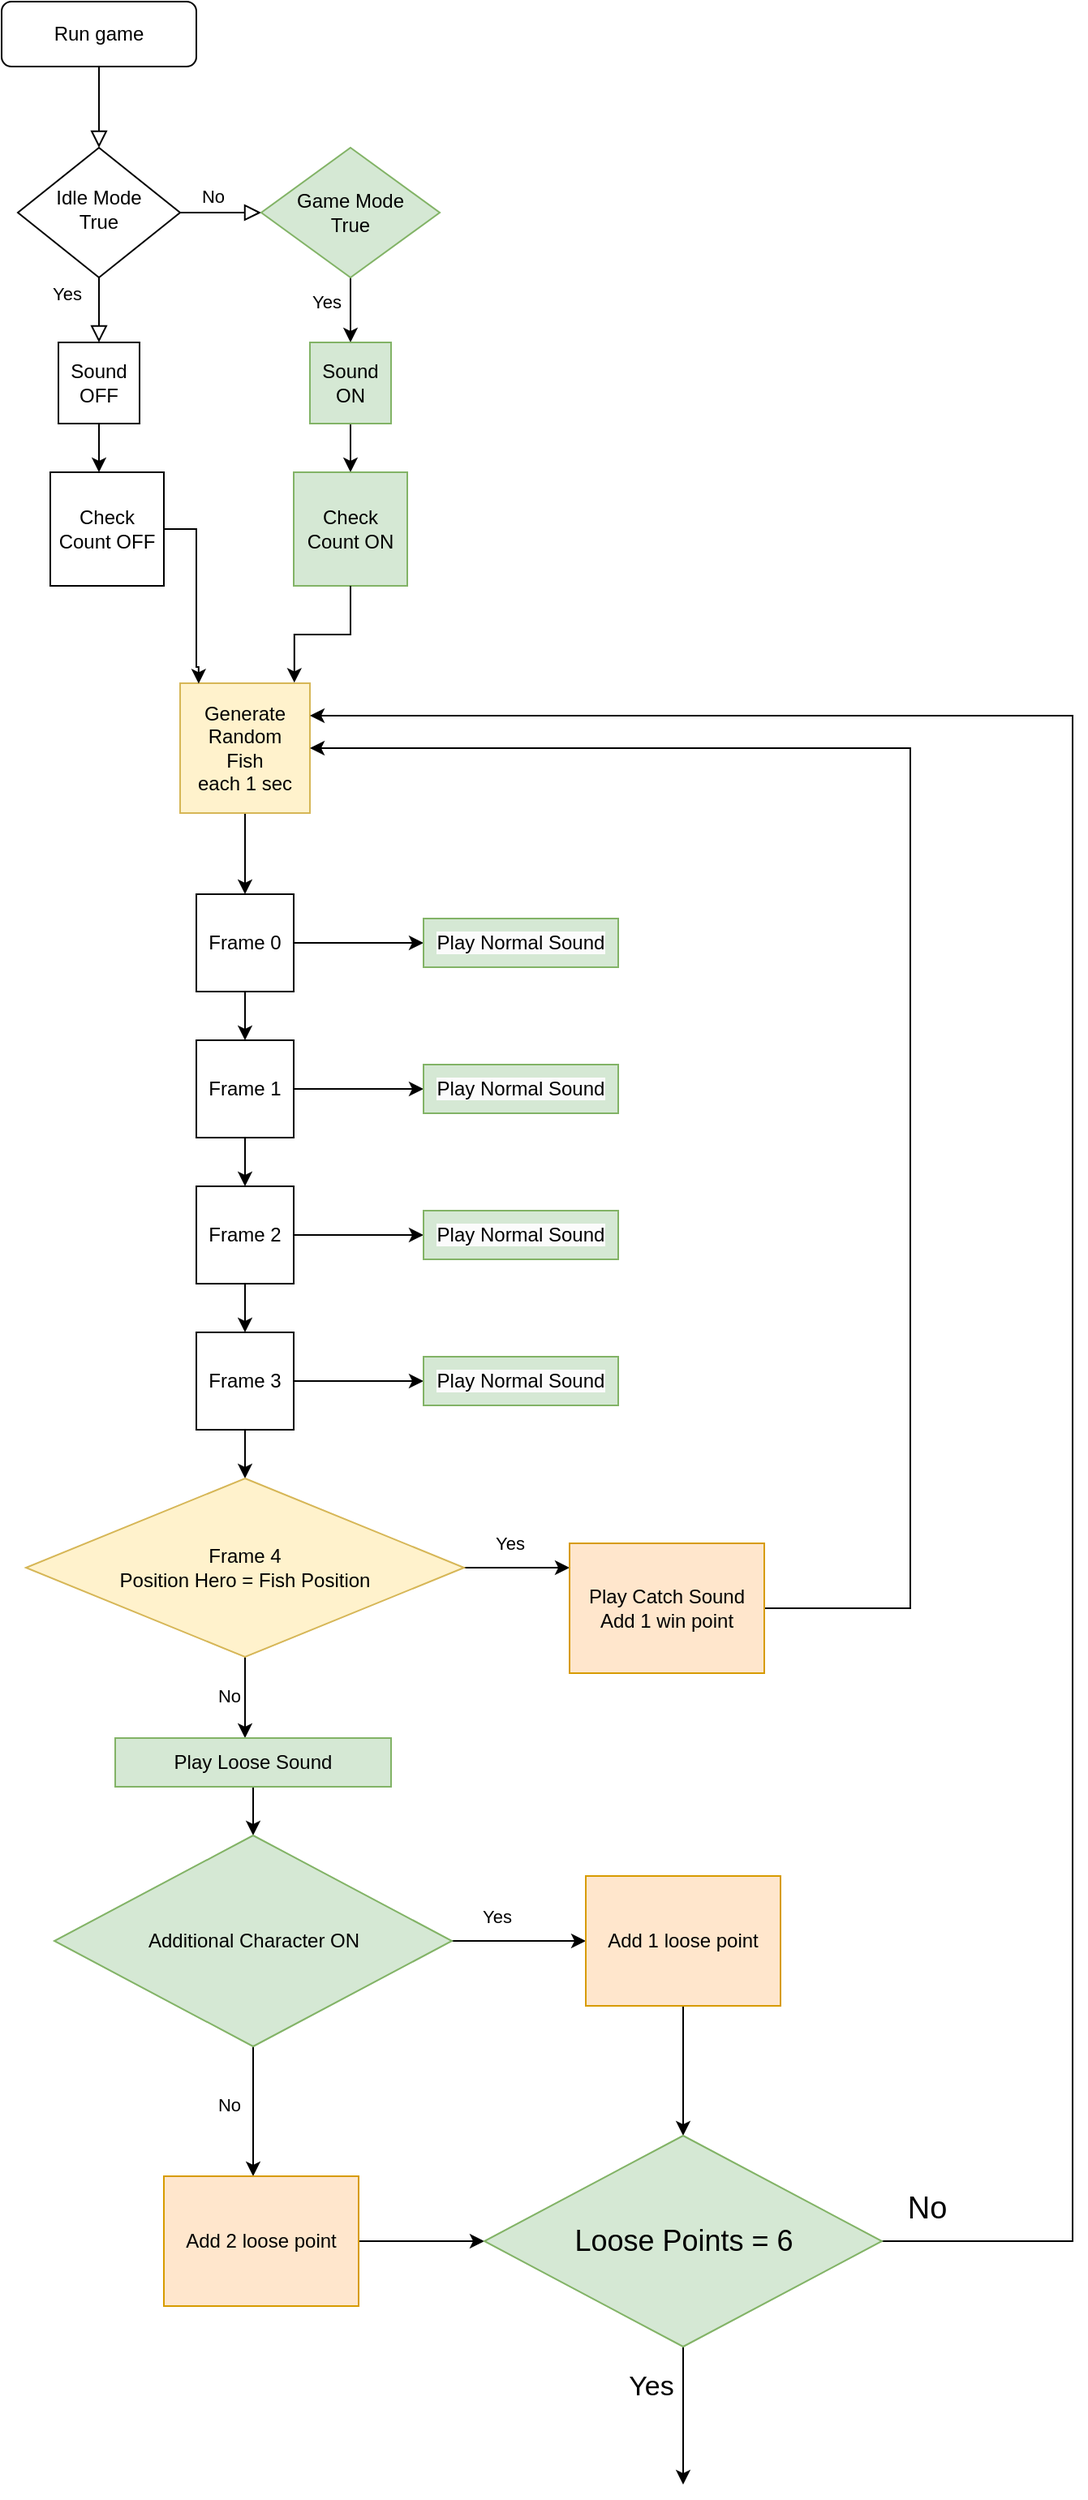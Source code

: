 <mxfile version="22.1.2" type="github">
  <diagram id="C5RBs43oDa-KdzZeNtuy" name="Page-1">
    <mxGraphModel dx="2074" dy="1128" grid="1" gridSize="10" guides="1" tooltips="1" connect="1" arrows="1" fold="1" page="1" pageScale="1" pageWidth="2339" pageHeight="3300" math="0" shadow="0">
      <root>
        <mxCell id="WIyWlLk6GJQsqaUBKTNV-0" />
        <mxCell id="WIyWlLk6GJQsqaUBKTNV-1" parent="WIyWlLk6GJQsqaUBKTNV-0" />
        <mxCell id="WIyWlLk6GJQsqaUBKTNV-2" value="" style="rounded=0;html=1;jettySize=auto;orthogonalLoop=1;fontSize=11;endArrow=block;endFill=0;endSize=8;strokeWidth=1;shadow=0;labelBackgroundColor=none;edgeStyle=orthogonalEdgeStyle;" parent="WIyWlLk6GJQsqaUBKTNV-1" source="WIyWlLk6GJQsqaUBKTNV-3" target="WIyWlLk6GJQsqaUBKTNV-6" edge="1">
          <mxGeometry relative="1" as="geometry" />
        </mxCell>
        <mxCell id="WIyWlLk6GJQsqaUBKTNV-3" value="Run game" style="rounded=1;whiteSpace=wrap;html=1;fontSize=12;glass=0;strokeWidth=1;shadow=0;" parent="WIyWlLk6GJQsqaUBKTNV-1" vertex="1">
          <mxGeometry x="1040" y="420" width="120" height="40" as="geometry" />
        </mxCell>
        <mxCell id="WIyWlLk6GJQsqaUBKTNV-4" value="Yes" style="rounded=0;html=1;jettySize=auto;orthogonalLoop=1;fontSize=11;endArrow=block;endFill=0;endSize=8;strokeWidth=1;shadow=0;labelBackgroundColor=none;edgeStyle=orthogonalEdgeStyle;" parent="WIyWlLk6GJQsqaUBKTNV-1" source="WIyWlLk6GJQsqaUBKTNV-6" edge="1">
          <mxGeometry x="-0.506" y="-20" relative="1" as="geometry">
            <mxPoint as="offset" />
            <mxPoint x="1100" y="630" as="targetPoint" />
          </mxGeometry>
        </mxCell>
        <mxCell id="WIyWlLk6GJQsqaUBKTNV-5" value="No" style="edgeStyle=orthogonalEdgeStyle;rounded=0;html=1;jettySize=auto;orthogonalLoop=1;fontSize=11;endArrow=block;endFill=0;endSize=8;strokeWidth=1;shadow=0;labelBackgroundColor=none;" parent="WIyWlLk6GJQsqaUBKTNV-1" source="WIyWlLk6GJQsqaUBKTNV-6" edge="1">
          <mxGeometry x="-0.207" y="10" relative="1" as="geometry">
            <mxPoint as="offset" />
            <mxPoint x="1200" y="550" as="targetPoint" />
          </mxGeometry>
        </mxCell>
        <mxCell id="WIyWlLk6GJQsqaUBKTNV-6" value="Idle Mode&lt;br&gt;True" style="rhombus;whiteSpace=wrap;html=1;shadow=0;fontFamily=Helvetica;fontSize=12;align=center;strokeWidth=1;spacing=6;spacingTop=-4;" parent="WIyWlLk6GJQsqaUBKTNV-1" vertex="1">
          <mxGeometry x="1050" y="510" width="100" height="80" as="geometry" />
        </mxCell>
        <mxCell id="JyQyaathDO7ByDEJY7KW-3" style="edgeStyle=orthogonalEdgeStyle;rounded=0;orthogonalLoop=1;jettySize=auto;html=1;" edge="1" parent="WIyWlLk6GJQsqaUBKTNV-1" source="JyQyaathDO7ByDEJY7KW-0" target="JyQyaathDO7ByDEJY7KW-7">
          <mxGeometry relative="1" as="geometry">
            <mxPoint x="1255" y="620" as="targetPoint" />
          </mxGeometry>
        </mxCell>
        <mxCell id="JyQyaathDO7ByDEJY7KW-4" value="Yes" style="edgeLabel;html=1;align=center;verticalAlign=middle;resizable=0;points=[];" vertex="1" connectable="0" parent="JyQyaathDO7ByDEJY7KW-3">
          <mxGeometry x="-0.28" relative="1" as="geometry">
            <mxPoint x="-15" as="offset" />
          </mxGeometry>
        </mxCell>
        <mxCell id="JyQyaathDO7ByDEJY7KW-0" value="Game Mode&lt;br&gt;True" style="rhombus;whiteSpace=wrap;html=1;fillColor=#d5e8d4;strokeColor=#82b366;" vertex="1" parent="WIyWlLk6GJQsqaUBKTNV-1">
          <mxGeometry x="1200" y="510" width="110" height="80" as="geometry" />
        </mxCell>
        <mxCell id="JyQyaathDO7ByDEJY7KW-18" style="edgeStyle=orthogonalEdgeStyle;rounded=0;orthogonalLoop=1;jettySize=auto;html=1;entryX=0.5;entryY=0;entryDx=0;entryDy=0;" edge="1" parent="WIyWlLk6GJQsqaUBKTNV-1" source="JyQyaathDO7ByDEJY7KW-5" target="JyQyaathDO7ByDEJY7KW-17">
          <mxGeometry relative="1" as="geometry" />
        </mxCell>
        <mxCell id="JyQyaathDO7ByDEJY7KW-5" value="Generate&lt;br&gt;Random&lt;br&gt;Fish&lt;br&gt;each 1 sec" style="whiteSpace=wrap;html=1;aspect=fixed;fillColor=#fff2cc;strokeColor=#d6b656;" vertex="1" parent="WIyWlLk6GJQsqaUBKTNV-1">
          <mxGeometry x="1150" y="840" width="80" height="80" as="geometry" />
        </mxCell>
        <mxCell id="JyQyaathDO7ByDEJY7KW-9" style="edgeStyle=orthogonalEdgeStyle;rounded=0;orthogonalLoop=1;jettySize=auto;html=1;" edge="1" parent="WIyWlLk6GJQsqaUBKTNV-1" source="JyQyaathDO7ByDEJY7KW-6">
          <mxGeometry relative="1" as="geometry">
            <mxPoint x="1100" y="710" as="targetPoint" />
          </mxGeometry>
        </mxCell>
        <mxCell id="JyQyaathDO7ByDEJY7KW-6" value="Sound&lt;br&gt;OFF" style="whiteSpace=wrap;html=1;aspect=fixed;" vertex="1" parent="WIyWlLk6GJQsqaUBKTNV-1">
          <mxGeometry x="1075" y="630" width="50" height="50" as="geometry" />
        </mxCell>
        <mxCell id="JyQyaathDO7ByDEJY7KW-12" style="edgeStyle=orthogonalEdgeStyle;rounded=0;orthogonalLoop=1;jettySize=auto;html=1;entryX=0.5;entryY=0;entryDx=0;entryDy=0;" edge="1" parent="WIyWlLk6GJQsqaUBKTNV-1" source="JyQyaathDO7ByDEJY7KW-7" target="JyQyaathDO7ByDEJY7KW-11">
          <mxGeometry relative="1" as="geometry" />
        </mxCell>
        <mxCell id="JyQyaathDO7ByDEJY7KW-7" value="Sound&lt;br&gt;ON" style="whiteSpace=wrap;html=1;aspect=fixed;fillColor=#d5e8d4;strokeColor=#82b366;" vertex="1" parent="WIyWlLk6GJQsqaUBKTNV-1">
          <mxGeometry x="1230" y="630" width="50" height="50" as="geometry" />
        </mxCell>
        <mxCell id="JyQyaathDO7ByDEJY7KW-8" value="Check&lt;br&gt;Count OFF" style="whiteSpace=wrap;html=1;aspect=fixed;" vertex="1" parent="WIyWlLk6GJQsqaUBKTNV-1">
          <mxGeometry x="1070" y="710" width="70" height="70" as="geometry" />
        </mxCell>
        <mxCell id="JyQyaathDO7ByDEJY7KW-11" value="Check&lt;br&gt;Count ON" style="whiteSpace=wrap;html=1;aspect=fixed;fillColor=#d5e8d4;strokeColor=#82b366;" vertex="1" parent="WIyWlLk6GJQsqaUBKTNV-1">
          <mxGeometry x="1220" y="710" width="70" height="70" as="geometry" />
        </mxCell>
        <mxCell id="JyQyaathDO7ByDEJY7KW-13" style="edgeStyle=orthogonalEdgeStyle;rounded=0;orthogonalLoop=1;jettySize=auto;html=1;entryX=0.143;entryY=0.003;entryDx=0;entryDy=0;entryPerimeter=0;" edge="1" parent="WIyWlLk6GJQsqaUBKTNV-1" source="JyQyaathDO7ByDEJY7KW-8" target="JyQyaathDO7ByDEJY7KW-5">
          <mxGeometry relative="1" as="geometry">
            <Array as="points">
              <mxPoint x="1160" y="745" />
              <mxPoint x="1160" y="830" />
              <mxPoint x="1161" y="830" />
            </Array>
          </mxGeometry>
        </mxCell>
        <mxCell id="JyQyaathDO7ByDEJY7KW-14" style="edgeStyle=orthogonalEdgeStyle;rounded=0;orthogonalLoop=1;jettySize=auto;html=1;entryX=0.88;entryY=-0.004;entryDx=0;entryDy=0;entryPerimeter=0;" edge="1" parent="WIyWlLk6GJQsqaUBKTNV-1" source="JyQyaathDO7ByDEJY7KW-11" target="JyQyaathDO7ByDEJY7KW-5">
          <mxGeometry relative="1" as="geometry" />
        </mxCell>
        <mxCell id="JyQyaathDO7ByDEJY7KW-20" style="edgeStyle=orthogonalEdgeStyle;rounded=0;orthogonalLoop=1;jettySize=auto;html=1;entryX=0.5;entryY=0;entryDx=0;entryDy=0;" edge="1" parent="WIyWlLk6GJQsqaUBKTNV-1" source="JyQyaathDO7ByDEJY7KW-17" target="JyQyaathDO7ByDEJY7KW-19">
          <mxGeometry relative="1" as="geometry" />
        </mxCell>
        <mxCell id="JyQyaathDO7ByDEJY7KW-33" style="edgeStyle=orthogonalEdgeStyle;rounded=0;orthogonalLoop=1;jettySize=auto;html=1;" edge="1" parent="WIyWlLk6GJQsqaUBKTNV-1" source="JyQyaathDO7ByDEJY7KW-17">
          <mxGeometry relative="1" as="geometry">
            <mxPoint x="1300" y="1000" as="targetPoint" />
          </mxGeometry>
        </mxCell>
        <mxCell id="JyQyaathDO7ByDEJY7KW-17" value="Frame 0" style="whiteSpace=wrap;html=1;aspect=fixed;" vertex="1" parent="WIyWlLk6GJQsqaUBKTNV-1">
          <mxGeometry x="1160" y="970" width="60" height="60" as="geometry" />
        </mxCell>
        <mxCell id="JyQyaathDO7ByDEJY7KW-22" style="edgeStyle=orthogonalEdgeStyle;rounded=0;orthogonalLoop=1;jettySize=auto;html=1;entryX=0.5;entryY=0;entryDx=0;entryDy=0;" edge="1" parent="WIyWlLk6GJQsqaUBKTNV-1" source="JyQyaathDO7ByDEJY7KW-19" target="JyQyaathDO7ByDEJY7KW-21">
          <mxGeometry relative="1" as="geometry" />
        </mxCell>
        <mxCell id="JyQyaathDO7ByDEJY7KW-19" value="Frame 1" style="whiteSpace=wrap;html=1;aspect=fixed;" vertex="1" parent="WIyWlLk6GJQsqaUBKTNV-1">
          <mxGeometry x="1160" y="1060" width="60" height="60" as="geometry" />
        </mxCell>
        <mxCell id="JyQyaathDO7ByDEJY7KW-25" style="edgeStyle=orthogonalEdgeStyle;rounded=0;orthogonalLoop=1;jettySize=auto;html=1;entryX=0.5;entryY=0;entryDx=0;entryDy=0;" edge="1" parent="WIyWlLk6GJQsqaUBKTNV-1" source="JyQyaathDO7ByDEJY7KW-21" target="JyQyaathDO7ByDEJY7KW-23">
          <mxGeometry relative="1" as="geometry" />
        </mxCell>
        <mxCell id="JyQyaathDO7ByDEJY7KW-21" value="Frame 2" style="whiteSpace=wrap;html=1;aspect=fixed;" vertex="1" parent="WIyWlLk6GJQsqaUBKTNV-1">
          <mxGeometry x="1160" y="1150" width="60" height="60" as="geometry" />
        </mxCell>
        <mxCell id="JyQyaathDO7ByDEJY7KW-23" value="Frame 3" style="whiteSpace=wrap;html=1;aspect=fixed;" vertex="1" parent="WIyWlLk6GJQsqaUBKTNV-1">
          <mxGeometry x="1160" y="1240" width="60" height="60" as="geometry" />
        </mxCell>
        <mxCell id="JyQyaathDO7ByDEJY7KW-26" style="edgeStyle=orthogonalEdgeStyle;rounded=0;orthogonalLoop=1;jettySize=auto;html=1;entryX=0.5;entryY=0;entryDx=0;entryDy=0;" edge="1" parent="WIyWlLk6GJQsqaUBKTNV-1" source="JyQyaathDO7ByDEJY7KW-23">
          <mxGeometry relative="1" as="geometry">
            <mxPoint x="1190" y="1330" as="targetPoint" />
          </mxGeometry>
        </mxCell>
        <mxCell id="JyQyaathDO7ByDEJY7KW-29" style="edgeStyle=orthogonalEdgeStyle;rounded=0;orthogonalLoop=1;jettySize=auto;html=1;" edge="1" parent="WIyWlLk6GJQsqaUBKTNV-1" source="JyQyaathDO7ByDEJY7KW-28">
          <mxGeometry relative="1" as="geometry">
            <mxPoint x="1390" y="1385" as="targetPoint" />
          </mxGeometry>
        </mxCell>
        <mxCell id="JyQyaathDO7ByDEJY7KW-30" value="Yes" style="edgeLabel;html=1;align=center;verticalAlign=middle;resizable=0;points=[];" vertex="1" connectable="0" parent="JyQyaathDO7ByDEJY7KW-29">
          <mxGeometry x="-0.161" y="-1" relative="1" as="geometry">
            <mxPoint y="-16" as="offset" />
          </mxGeometry>
        </mxCell>
        <mxCell id="JyQyaathDO7ByDEJY7KW-31" style="edgeStyle=orthogonalEdgeStyle;rounded=0;orthogonalLoop=1;jettySize=auto;html=1;" edge="1" parent="WIyWlLk6GJQsqaUBKTNV-1" source="JyQyaathDO7ByDEJY7KW-28">
          <mxGeometry relative="1" as="geometry">
            <mxPoint x="1190" y="1490" as="targetPoint" />
          </mxGeometry>
        </mxCell>
        <mxCell id="JyQyaathDO7ByDEJY7KW-32" value="No" style="edgeLabel;html=1;align=center;verticalAlign=middle;resizable=0;points=[];" vertex="1" connectable="0" parent="JyQyaathDO7ByDEJY7KW-31">
          <mxGeometry x="-0.056" y="1" relative="1" as="geometry">
            <mxPoint x="-11" as="offset" />
          </mxGeometry>
        </mxCell>
        <mxCell id="JyQyaathDO7ByDEJY7KW-28" value="Frame 4&lt;br&gt;Position Hero = Fish Position" style="rhombus;whiteSpace=wrap;html=1;fillColor=#fff2cc;strokeColor=#d6b656;" vertex="1" parent="WIyWlLk6GJQsqaUBKTNV-1">
          <mxGeometry x="1055" y="1330" width="270" height="110" as="geometry" />
        </mxCell>
        <mxCell id="JyQyaathDO7ByDEJY7KW-36" value="&lt;span style=&quot;color: rgb(0, 0, 0); font-family: Helvetica; font-size: 12px; font-style: normal; font-variant-ligatures: normal; font-variant-caps: normal; font-weight: 400; letter-spacing: normal; orphans: 2; text-align: center; text-indent: 0px; text-transform: none; widows: 2; word-spacing: 0px; -webkit-text-stroke-width: 0px; background-color: rgb(251, 251, 251); text-decoration-thickness: initial; text-decoration-style: initial; text-decoration-color: initial; float: none; display: inline !important;&quot;&gt;Play Normal&amp;nbsp;&lt;/span&gt;&lt;span style=&quot;color: rgb(0, 0, 0); font-family: Helvetica; font-size: 12px; font-style: normal; font-variant-ligatures: normal; font-variant-caps: normal; font-weight: 400; letter-spacing: normal; orphans: 2; text-align: center; text-indent: 0px; text-transform: none; widows: 2; word-spacing: 0px; -webkit-text-stroke-width: 0px; background-color: rgb(251, 251, 251); text-decoration-thickness: initial; text-decoration-style: initial; text-decoration-color: initial; float: none; display: inline !important;&quot;&gt;Sound&lt;/span&gt;" style="rounded=0;whiteSpace=wrap;html=1;fillColor=#d5e8d4;strokeColor=#82b366;" vertex="1" parent="WIyWlLk6GJQsqaUBKTNV-1">
          <mxGeometry x="1300" y="985" width="120" height="30" as="geometry" />
        </mxCell>
        <mxCell id="JyQyaathDO7ByDEJY7KW-37" style="edgeStyle=orthogonalEdgeStyle;rounded=0;orthogonalLoop=1;jettySize=auto;html=1;" edge="1" parent="WIyWlLk6GJQsqaUBKTNV-1">
          <mxGeometry relative="1" as="geometry">
            <mxPoint x="1300" y="1090" as="targetPoint" />
            <mxPoint x="1220" y="1090" as="sourcePoint" />
          </mxGeometry>
        </mxCell>
        <mxCell id="JyQyaathDO7ByDEJY7KW-38" value="&lt;span style=&quot;color: rgb(0, 0, 0); font-family: Helvetica; font-size: 12px; font-style: normal; font-variant-ligatures: normal; font-variant-caps: normal; font-weight: 400; letter-spacing: normal; orphans: 2; text-align: center; text-indent: 0px; text-transform: none; widows: 2; word-spacing: 0px; -webkit-text-stroke-width: 0px; background-color: rgb(251, 251, 251); text-decoration-thickness: initial; text-decoration-style: initial; text-decoration-color: initial; float: none; display: inline !important;&quot;&gt;Play Normal&amp;nbsp;&lt;/span&gt;&lt;span style=&quot;color: rgb(0, 0, 0); font-family: Helvetica; font-size: 12px; font-style: normal; font-variant-ligatures: normal; font-variant-caps: normal; font-weight: 400; letter-spacing: normal; orphans: 2; text-align: center; text-indent: 0px; text-transform: none; widows: 2; word-spacing: 0px; -webkit-text-stroke-width: 0px; background-color: rgb(251, 251, 251); text-decoration-thickness: initial; text-decoration-style: initial; text-decoration-color: initial; float: none; display: inline !important;&quot;&gt;Sound&lt;/span&gt;" style="rounded=0;whiteSpace=wrap;html=1;fillColor=#D5E8D4;strokeColor=#82b366;" vertex="1" parent="WIyWlLk6GJQsqaUBKTNV-1">
          <mxGeometry x="1300" y="1075" width="120" height="30" as="geometry" />
        </mxCell>
        <mxCell id="JyQyaathDO7ByDEJY7KW-39" style="edgeStyle=orthogonalEdgeStyle;rounded=0;orthogonalLoop=1;jettySize=auto;html=1;" edge="1" parent="WIyWlLk6GJQsqaUBKTNV-1">
          <mxGeometry relative="1" as="geometry">
            <mxPoint x="1300" y="1180" as="targetPoint" />
            <mxPoint x="1220" y="1180" as="sourcePoint" />
          </mxGeometry>
        </mxCell>
        <mxCell id="JyQyaathDO7ByDEJY7KW-40" value="&lt;span style=&quot;color: rgb(0, 0, 0); font-family: Helvetica; font-size: 12px; font-style: normal; font-variant-ligatures: normal; font-variant-caps: normal; font-weight: 400; letter-spacing: normal; orphans: 2; text-align: center; text-indent: 0px; text-transform: none; widows: 2; word-spacing: 0px; -webkit-text-stroke-width: 0px; background-color: rgb(251, 251, 251); text-decoration-thickness: initial; text-decoration-style: initial; text-decoration-color: initial; float: none; display: inline !important;&quot;&gt;Play Normal&amp;nbsp;&lt;/span&gt;&lt;span style=&quot;color: rgb(0, 0, 0); font-family: Helvetica; font-size: 12px; font-style: normal; font-variant-ligatures: normal; font-variant-caps: normal; font-weight: 400; letter-spacing: normal; orphans: 2; text-align: center; text-indent: 0px; text-transform: none; widows: 2; word-spacing: 0px; -webkit-text-stroke-width: 0px; background-color: rgb(251, 251, 251); text-decoration-thickness: initial; text-decoration-style: initial; text-decoration-color: initial; float: none; display: inline !important;&quot;&gt;Sound&lt;/span&gt;" style="rounded=0;whiteSpace=wrap;html=1;fillColor=#d5e8d4;strokeColor=#82b366;" vertex="1" parent="WIyWlLk6GJQsqaUBKTNV-1">
          <mxGeometry x="1300" y="1165" width="120" height="30" as="geometry" />
        </mxCell>
        <mxCell id="JyQyaathDO7ByDEJY7KW-41" style="edgeStyle=orthogonalEdgeStyle;rounded=0;orthogonalLoop=1;jettySize=auto;html=1;" edge="1" parent="WIyWlLk6GJQsqaUBKTNV-1">
          <mxGeometry relative="1" as="geometry">
            <mxPoint x="1300" y="1270" as="targetPoint" />
            <mxPoint x="1220" y="1270" as="sourcePoint" />
          </mxGeometry>
        </mxCell>
        <mxCell id="JyQyaathDO7ByDEJY7KW-42" value="&lt;span style=&quot;color: rgb(0, 0, 0); font-family: Helvetica; font-size: 12px; font-style: normal; font-variant-ligatures: normal; font-variant-caps: normal; font-weight: 400; letter-spacing: normal; orphans: 2; text-align: center; text-indent: 0px; text-transform: none; widows: 2; word-spacing: 0px; -webkit-text-stroke-width: 0px; background-color: rgb(251, 251, 251); text-decoration-thickness: initial; text-decoration-style: initial; text-decoration-color: initial; float: none; display: inline !important;&quot;&gt;Play Normal&amp;nbsp;&lt;/span&gt;&lt;span style=&quot;color: rgb(0, 0, 0); font-family: Helvetica; font-size: 12px; font-style: normal; font-variant-ligatures: normal; font-variant-caps: normal; font-weight: 400; letter-spacing: normal; orphans: 2; text-align: center; text-indent: 0px; text-transform: none; widows: 2; word-spacing: 0px; -webkit-text-stroke-width: 0px; background-color: rgb(251, 251, 251); text-decoration-thickness: initial; text-decoration-style: initial; text-decoration-color: initial; float: none; display: inline !important;&quot;&gt;Sound&lt;/span&gt;" style="rounded=0;whiteSpace=wrap;html=1;fillColor=#d5e8d4;strokeColor=#82b366;" vertex="1" parent="WIyWlLk6GJQsqaUBKTNV-1">
          <mxGeometry x="1300" y="1255" width="120" height="30" as="geometry" />
        </mxCell>
        <mxCell id="JyQyaathDO7ByDEJY7KW-45" style="edgeStyle=orthogonalEdgeStyle;rounded=0;orthogonalLoop=1;jettySize=auto;html=1;entryX=1;entryY=0.5;entryDx=0;entryDy=0;" edge="1" parent="WIyWlLk6GJQsqaUBKTNV-1" source="JyQyaathDO7ByDEJY7KW-43" target="JyQyaathDO7ByDEJY7KW-5">
          <mxGeometry relative="1" as="geometry">
            <Array as="points">
              <mxPoint x="1600" y="1410" />
              <mxPoint x="1600" y="880" />
            </Array>
          </mxGeometry>
        </mxCell>
        <mxCell id="JyQyaathDO7ByDEJY7KW-43" value="Play Catch Sound&lt;br&gt;Add 1 win point" style="rounded=0;whiteSpace=wrap;html=1;fillColor=#ffe6cc;strokeColor=#d79b00;" vertex="1" parent="WIyWlLk6GJQsqaUBKTNV-1">
          <mxGeometry x="1390" y="1370" width="120" height="80" as="geometry" />
        </mxCell>
        <mxCell id="JyQyaathDO7ByDEJY7KW-47" style="edgeStyle=orthogonalEdgeStyle;rounded=0;orthogonalLoop=1;jettySize=auto;html=1;entryX=0.5;entryY=0;entryDx=0;entryDy=0;" edge="1" parent="WIyWlLk6GJQsqaUBKTNV-1" source="JyQyaathDO7ByDEJY7KW-44" target="JyQyaathDO7ByDEJY7KW-46">
          <mxGeometry relative="1" as="geometry" />
        </mxCell>
        <mxCell id="JyQyaathDO7ByDEJY7KW-44" value="Play Loose Sound" style="rounded=0;whiteSpace=wrap;html=1;fillColor=#d5e8d4;strokeColor=#82b366;" vertex="1" parent="WIyWlLk6GJQsqaUBKTNV-1">
          <mxGeometry x="1110" y="1490" width="170" height="30" as="geometry" />
        </mxCell>
        <mxCell id="JyQyaathDO7ByDEJY7KW-48" style="edgeStyle=orthogonalEdgeStyle;rounded=0;orthogonalLoop=1;jettySize=auto;html=1;" edge="1" parent="WIyWlLk6GJQsqaUBKTNV-1" source="JyQyaathDO7ByDEJY7KW-46">
          <mxGeometry relative="1" as="geometry">
            <mxPoint x="1195" y="1760" as="targetPoint" />
          </mxGeometry>
        </mxCell>
        <mxCell id="JyQyaathDO7ByDEJY7KW-50" value="No" style="edgeLabel;html=1;align=center;verticalAlign=middle;resizable=0;points=[];" vertex="1" connectable="0" parent="JyQyaathDO7ByDEJY7KW-48">
          <mxGeometry x="-0.11" y="-2" relative="1" as="geometry">
            <mxPoint x="-13" as="offset" />
          </mxGeometry>
        </mxCell>
        <mxCell id="JyQyaathDO7ByDEJY7KW-49" style="edgeStyle=orthogonalEdgeStyle;rounded=0;orthogonalLoop=1;jettySize=auto;html=1;" edge="1" parent="WIyWlLk6GJQsqaUBKTNV-1" source="JyQyaathDO7ByDEJY7KW-46">
          <mxGeometry relative="1" as="geometry">
            <mxPoint x="1400" y="1615" as="targetPoint" />
          </mxGeometry>
        </mxCell>
        <mxCell id="JyQyaathDO7ByDEJY7KW-51" value="Yes" style="edgeLabel;html=1;align=center;verticalAlign=middle;resizable=0;points=[];" vertex="1" connectable="0" parent="JyQyaathDO7ByDEJY7KW-49">
          <mxGeometry x="-0.343" relative="1" as="geometry">
            <mxPoint y="-15" as="offset" />
          </mxGeometry>
        </mxCell>
        <mxCell id="JyQyaathDO7ByDEJY7KW-46" value="Additional Character ON" style="rhombus;whiteSpace=wrap;html=1;fillColor=#d5e8d4;strokeColor=#82b366;" vertex="1" parent="WIyWlLk6GJQsqaUBKTNV-1">
          <mxGeometry x="1072.5" y="1550" width="245" height="130" as="geometry" />
        </mxCell>
        <mxCell id="JyQyaathDO7ByDEJY7KW-56" style="edgeStyle=orthogonalEdgeStyle;rounded=0;orthogonalLoop=1;jettySize=auto;html=1;entryX=0.5;entryY=0;entryDx=0;entryDy=0;" edge="1" parent="WIyWlLk6GJQsqaUBKTNV-1" source="JyQyaathDO7ByDEJY7KW-52" target="JyQyaathDO7ByDEJY7KW-54">
          <mxGeometry relative="1" as="geometry" />
        </mxCell>
        <mxCell id="JyQyaathDO7ByDEJY7KW-52" value="Add 1 loose point" style="rounded=0;whiteSpace=wrap;html=1;fillColor=#ffe6cc;strokeColor=#d79b00;" vertex="1" parent="WIyWlLk6GJQsqaUBKTNV-1">
          <mxGeometry x="1400" y="1575" width="120" height="80" as="geometry" />
        </mxCell>
        <mxCell id="JyQyaathDO7ByDEJY7KW-55" style="edgeStyle=orthogonalEdgeStyle;rounded=0;orthogonalLoop=1;jettySize=auto;html=1;entryX=0;entryY=0.5;entryDx=0;entryDy=0;" edge="1" parent="WIyWlLk6GJQsqaUBKTNV-1" source="JyQyaathDO7ByDEJY7KW-53" target="JyQyaathDO7ByDEJY7KW-54">
          <mxGeometry relative="1" as="geometry" />
        </mxCell>
        <mxCell id="JyQyaathDO7ByDEJY7KW-53" value="Add 2 loose point" style="rounded=0;whiteSpace=wrap;html=1;fillColor=#ffe6cc;strokeColor=#d79b00;" vertex="1" parent="WIyWlLk6GJQsqaUBKTNV-1">
          <mxGeometry x="1140" y="1760" width="120" height="80" as="geometry" />
        </mxCell>
        <mxCell id="JyQyaathDO7ByDEJY7KW-59" style="edgeStyle=orthogonalEdgeStyle;rounded=0;orthogonalLoop=1;jettySize=auto;html=1;entryX=1;entryY=0.25;entryDx=0;entryDy=0;" edge="1" parent="WIyWlLk6GJQsqaUBKTNV-1" source="JyQyaathDO7ByDEJY7KW-54" target="JyQyaathDO7ByDEJY7KW-5">
          <mxGeometry relative="1" as="geometry">
            <mxPoint x="1650" y="1800" as="targetPoint" />
            <Array as="points">
              <mxPoint x="1700" y="1800" />
              <mxPoint x="1700" y="860" />
            </Array>
          </mxGeometry>
        </mxCell>
        <mxCell id="JyQyaathDO7ByDEJY7KW-60" value="No" style="edgeLabel;html=1;align=center;verticalAlign=middle;resizable=0;points=[];fontSize=19;" vertex="1" connectable="0" parent="JyQyaathDO7ByDEJY7KW-59">
          <mxGeometry x="0.008" y="-2" relative="1" as="geometry">
            <mxPoint x="-92" y="632" as="offset" />
          </mxGeometry>
        </mxCell>
        <mxCell id="JyQyaathDO7ByDEJY7KW-61" style="edgeStyle=orthogonalEdgeStyle;rounded=0;orthogonalLoop=1;jettySize=auto;html=1;" edge="1" parent="WIyWlLk6GJQsqaUBKTNV-1" source="JyQyaathDO7ByDEJY7KW-54">
          <mxGeometry relative="1" as="geometry">
            <mxPoint x="1460" y="1950" as="targetPoint" />
          </mxGeometry>
        </mxCell>
        <mxCell id="JyQyaathDO7ByDEJY7KW-63" value="&lt;font style=&quot;font-size: 17px;&quot;&gt;Yes&lt;/font&gt;" style="edgeLabel;html=1;align=center;verticalAlign=middle;resizable=0;points=[];" vertex="1" connectable="0" parent="JyQyaathDO7ByDEJY7KW-61">
          <mxGeometry x="-0.006" y="-4" relative="1" as="geometry">
            <mxPoint x="-20" y="-22" as="offset" />
          </mxGeometry>
        </mxCell>
        <mxCell id="JyQyaathDO7ByDEJY7KW-54" value="Loose Points = 6" style="rhombus;whiteSpace=wrap;html=1;fillColor=#d5e8d4;strokeColor=#82b366;fontSize=18;" vertex="1" parent="WIyWlLk6GJQsqaUBKTNV-1">
          <mxGeometry x="1337.5" y="1735" width="245" height="130" as="geometry" />
        </mxCell>
      </root>
    </mxGraphModel>
  </diagram>
</mxfile>
